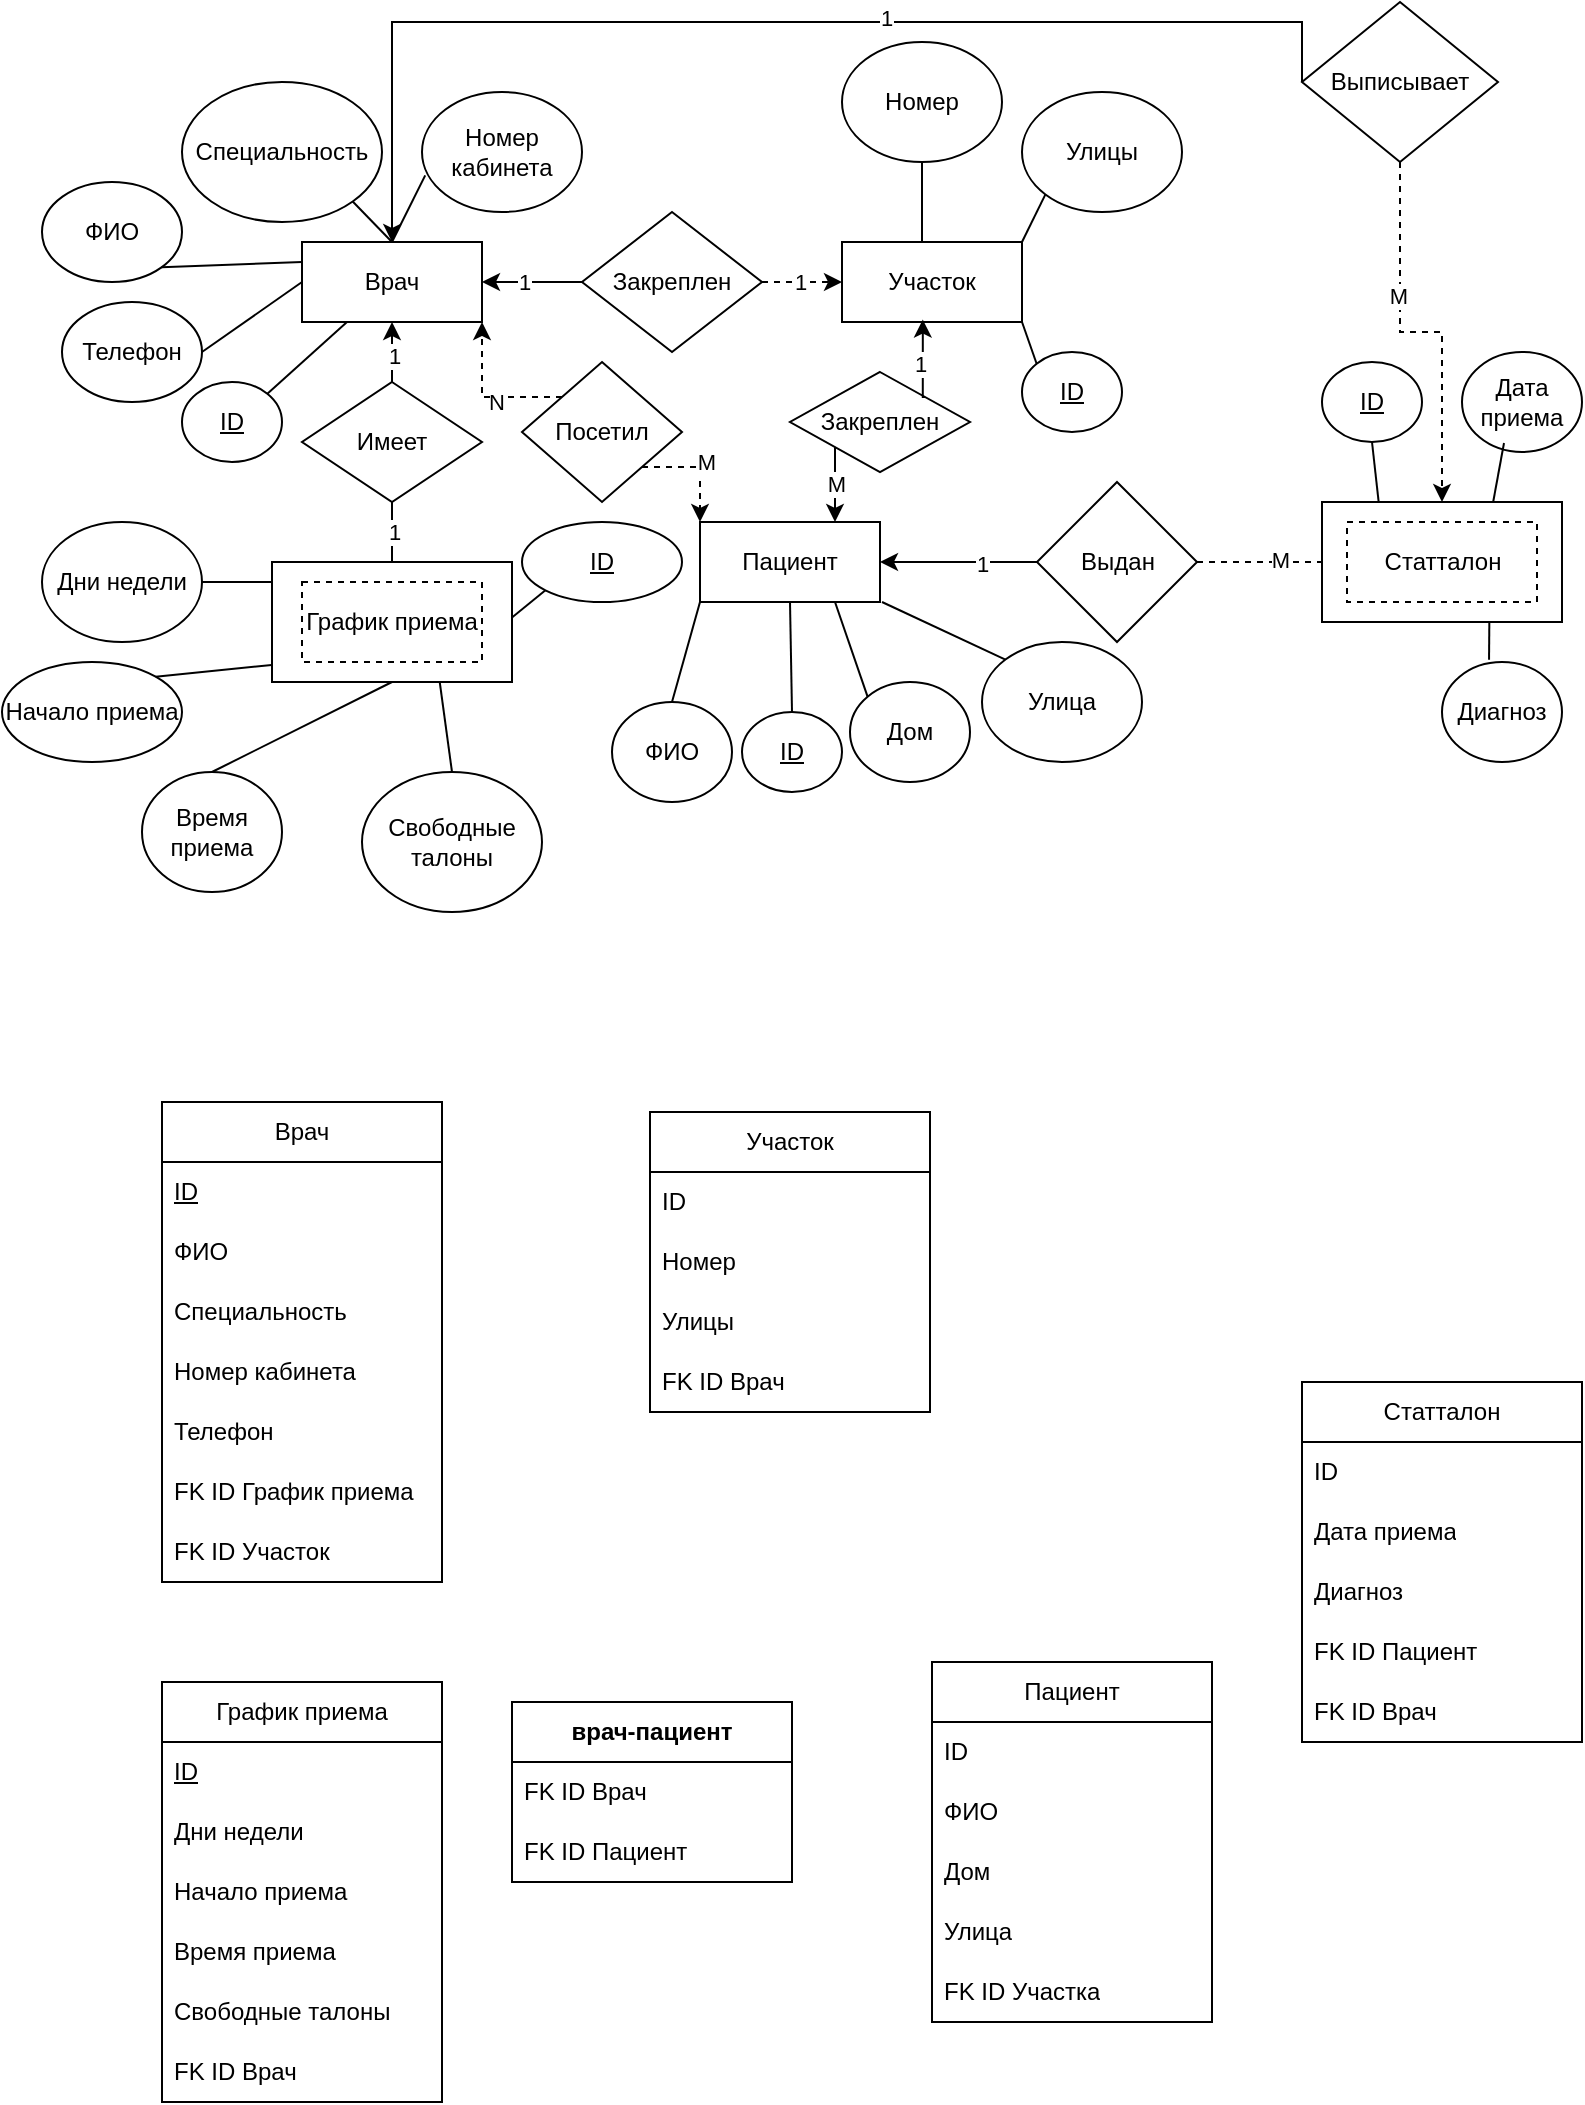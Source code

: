 <mxfile version="28.2.1">
  <diagram name="Страница — 1" id="8ma9KyARYrbKn6qlZUvq">
    <mxGraphModel dx="1426" dy="764" grid="1" gridSize="10" guides="1" tooltips="1" connect="1" arrows="1" fold="1" page="1" pageScale="1" pageWidth="827" pageHeight="1169" math="0" shadow="0">
      <root>
        <mxCell id="0" />
        <mxCell id="1" parent="0" />
        <mxCell id="dcq4fBxbvVX3s8oVDsdl-10" value="" style="endArrow=none;html=1;rounded=0;exitX=1;exitY=0.75;exitDx=0;exitDy=0;entryX=0;entryY=1;entryDx=0;entryDy=0;" parent="1" source="hVDHSrM-zefOUmls5H3F-15" target="dcq4fBxbvVX3s8oVDsdl-9" edge="1">
          <mxGeometry width="50" height="50" relative="1" as="geometry">
            <mxPoint x="365" y="390" as="sourcePoint" />
            <mxPoint x="379" y="340" as="targetPoint" />
          </mxGeometry>
        </mxCell>
        <mxCell id="hVDHSrM-zefOUmls5H3F-1" value="В&lt;span style=&quot;background-color: transparent; color: light-dark(rgb(0, 0, 0), rgb(255, 255, 255));&quot;&gt;рач&lt;/span&gt;" style="rounded=0;whiteSpace=wrap;html=1;" parent="1" vertex="1">
          <mxGeometry x="170" y="150" width="90" height="40" as="geometry" />
        </mxCell>
        <mxCell id="hVDHSrM-zefOUmls5H3F-2" value="Пациент" style="rounded=0;whiteSpace=wrap;html=1;" parent="1" vertex="1">
          <mxGeometry x="369" y="290" width="90" height="40" as="geometry" />
        </mxCell>
        <mxCell id="hVDHSrM-zefOUmls5H3F-3" value="Участок" style="rounded=0;whiteSpace=wrap;html=1;" parent="1" vertex="1">
          <mxGeometry x="440" y="150" width="90" height="40" as="geometry" />
        </mxCell>
        <mxCell id="hVDHSrM-zefOUmls5H3F-9" value="Специальность" style="ellipse;whiteSpace=wrap;html=1;" parent="1" vertex="1">
          <mxGeometry x="110" y="70" width="100" height="70" as="geometry" />
        </mxCell>
        <mxCell id="hVDHSrM-zefOUmls5H3F-11" value="" style="endArrow=none;html=1;rounded=0;exitX=0.5;exitY=0;exitDx=0;exitDy=0;entryX=1;entryY=1;entryDx=0;entryDy=0;" parent="1" source="hVDHSrM-zefOUmls5H3F-1" target="hVDHSrM-zefOUmls5H3F-9" edge="1">
          <mxGeometry width="50" height="50" relative="1" as="geometry">
            <mxPoint x="320" y="310" as="sourcePoint" />
            <mxPoint x="370" y="260" as="targetPoint" />
          </mxGeometry>
        </mxCell>
        <mxCell id="hVDHSrM-zefOUmls5H3F-17" value="ФИО" style="ellipse;whiteSpace=wrap;html=1;" parent="1" vertex="1">
          <mxGeometry x="40" y="120" width="70" height="50" as="geometry" />
        </mxCell>
        <mxCell id="hVDHSrM-zefOUmls5H3F-18" value="" style="endArrow=none;html=1;rounded=0;exitX=0;exitY=0.25;exitDx=0;exitDy=0;entryX=1;entryY=1;entryDx=0;entryDy=0;" parent="1" source="hVDHSrM-zefOUmls5H3F-1" target="hVDHSrM-zefOUmls5H3F-17" edge="1">
          <mxGeometry width="50" height="50" relative="1" as="geometry">
            <mxPoint x="101" y="323" as="sourcePoint" />
            <mxPoint x="80" y="300" as="targetPoint" />
          </mxGeometry>
        </mxCell>
        <mxCell id="hVDHSrM-zefOUmls5H3F-19" value="Телефон" style="ellipse;whiteSpace=wrap;html=1;" parent="1" vertex="1">
          <mxGeometry x="50" y="180" width="70" height="50" as="geometry" />
        </mxCell>
        <mxCell id="hVDHSrM-zefOUmls5H3F-20" value="" style="endArrow=none;html=1;rounded=0;exitX=0;exitY=0.5;exitDx=0;exitDy=0;entryX=1;entryY=0.5;entryDx=0;entryDy=0;" parent="1" source="hVDHSrM-zefOUmls5H3F-1" target="hVDHSrM-zefOUmls5H3F-19" edge="1">
          <mxGeometry width="50" height="50" relative="1" as="geometry">
            <mxPoint x="171" y="343" as="sourcePoint" />
            <mxPoint x="150" y="320" as="targetPoint" />
          </mxGeometry>
        </mxCell>
        <mxCell id="hVDHSrM-zefOUmls5H3F-21" value="Номер кабинета" style="ellipse;whiteSpace=wrap;html=1;" parent="1" vertex="1">
          <mxGeometry x="230" y="75" width="80" height="60" as="geometry" />
        </mxCell>
        <mxCell id="hVDHSrM-zefOUmls5H3F-22" value="" style="endArrow=none;html=1;rounded=0;exitX=0.5;exitY=0;exitDx=0;exitDy=0;entryX=0.02;entryY=0.695;entryDx=0;entryDy=0;entryPerimeter=0;" parent="1" source="hVDHSrM-zefOUmls5H3F-1" target="hVDHSrM-zefOUmls5H3F-21" edge="1">
          <mxGeometry width="50" height="50" relative="1" as="geometry">
            <mxPoint x="381" y="143" as="sourcePoint" />
            <mxPoint x="360" y="120" as="targetPoint" />
          </mxGeometry>
        </mxCell>
        <mxCell id="hVDHSrM-zefOUmls5H3F-23" value="Номер" style="ellipse;whiteSpace=wrap;html=1;" parent="1" vertex="1">
          <mxGeometry x="440" y="50" width="80" height="60" as="geometry" />
        </mxCell>
        <mxCell id="hVDHSrM-zefOUmls5H3F-24" value="" style="endArrow=none;html=1;rounded=0;entryX=0.5;entryY=1;entryDx=0;entryDy=0;" parent="1" target="hVDHSrM-zefOUmls5H3F-23" edge="1">
          <mxGeometry width="50" height="50" relative="1" as="geometry">
            <mxPoint x="480" y="150" as="sourcePoint" />
            <mxPoint x="550" y="130" as="targetPoint" />
          </mxGeometry>
        </mxCell>
        <mxCell id="hVDHSrM-zefOUmls5H3F-25" value="Улицы" style="ellipse;whiteSpace=wrap;html=1;" parent="1" vertex="1">
          <mxGeometry x="530" y="75" width="80" height="60" as="geometry" />
        </mxCell>
        <mxCell id="hVDHSrM-zefOUmls5H3F-26" value="" style="endArrow=none;html=1;rounded=0;exitX=1;exitY=0;exitDx=0;exitDy=0;entryX=0;entryY=1;entryDx=0;entryDy=0;" parent="1" source="hVDHSrM-zefOUmls5H3F-3" target="hVDHSrM-zefOUmls5H3F-25" edge="1">
          <mxGeometry width="50" height="50" relative="1" as="geometry">
            <mxPoint x="591" y="283" as="sourcePoint" />
            <mxPoint x="570" y="260" as="targetPoint" />
          </mxGeometry>
        </mxCell>
        <mxCell id="hVDHSrM-zefOUmls5H3F-27" value="Дом" style="ellipse;whiteSpace=wrap;html=1;" parent="1" vertex="1">
          <mxGeometry x="444" y="370" width="60" height="50" as="geometry" />
        </mxCell>
        <mxCell id="hVDHSrM-zefOUmls5H3F-28" value="" style="endArrow=none;html=1;rounded=0;exitX=0.75;exitY=1;exitDx=0;exitDy=0;entryX=0;entryY=0;entryDx=0;entryDy=0;" parent="1" source="hVDHSrM-zefOUmls5H3F-2" target="hVDHSrM-zefOUmls5H3F-27" edge="1">
          <mxGeometry width="50" height="50" relative="1" as="geometry">
            <mxPoint x="441" y="273" as="sourcePoint" />
            <mxPoint x="420" y="250" as="targetPoint" />
          </mxGeometry>
        </mxCell>
        <mxCell id="hVDHSrM-zefOUmls5H3F-31" style="edgeStyle=orthogonalEdgeStyle;rounded=0;orthogonalLoop=1;jettySize=auto;html=1;exitX=1;exitY=0.5;exitDx=0;exitDy=0;entryX=0;entryY=0.5;entryDx=0;entryDy=0;dashed=1;" parent="1" source="hVDHSrM-zefOUmls5H3F-29" target="hVDHSrM-zefOUmls5H3F-3" edge="1">
          <mxGeometry relative="1" as="geometry" />
        </mxCell>
        <mxCell id="hVDHSrM-zefOUmls5H3F-34" value="1" style="edgeLabel;html=1;align=center;verticalAlign=middle;resizable=0;points=[];" parent="hVDHSrM-zefOUmls5H3F-31" vertex="1" connectable="0">
          <mxGeometry x="-0.06" relative="1" as="geometry">
            <mxPoint as="offset" />
          </mxGeometry>
        </mxCell>
        <mxCell id="hVDHSrM-zefOUmls5H3F-32" style="edgeStyle=orthogonalEdgeStyle;rounded=0;orthogonalLoop=1;jettySize=auto;html=1;exitX=0;exitY=0.5;exitDx=0;exitDy=0;entryX=1;entryY=0.5;entryDx=0;entryDy=0;" parent="1" source="hVDHSrM-zefOUmls5H3F-29" target="hVDHSrM-zefOUmls5H3F-1" edge="1">
          <mxGeometry relative="1" as="geometry" />
        </mxCell>
        <mxCell id="hVDHSrM-zefOUmls5H3F-33" value="1" style="edgeLabel;html=1;align=center;verticalAlign=middle;resizable=0;points=[];" parent="hVDHSrM-zefOUmls5H3F-32" vertex="1" connectable="0">
          <mxGeometry x="0.184" relative="1" as="geometry">
            <mxPoint as="offset" />
          </mxGeometry>
        </mxCell>
        <mxCell id="hVDHSrM-zefOUmls5H3F-29" value="Закреплен" style="rhombus;whiteSpace=wrap;html=1;" parent="1" vertex="1">
          <mxGeometry x="310" y="135" width="90" height="70" as="geometry" />
        </mxCell>
        <mxCell id="hVDHSrM-zefOUmls5H3F-36" value="&lt;u&gt;ID&lt;/u&gt;" style="ellipse;whiteSpace=wrap;html=1;" parent="1" vertex="1">
          <mxGeometry x="110" y="220" width="50" height="40" as="geometry" />
        </mxCell>
        <mxCell id="hVDHSrM-zefOUmls5H3F-37" value="" style="endArrow=none;html=1;rounded=0;exitX=1;exitY=0;exitDx=0;exitDy=0;entryX=0.25;entryY=1;entryDx=0;entryDy=0;" parent="1" source="hVDHSrM-zefOUmls5H3F-36" target="hVDHSrM-zefOUmls5H3F-1" edge="1">
          <mxGeometry width="50" height="50" relative="1" as="geometry">
            <mxPoint x="291" y="253" as="sourcePoint" />
            <mxPoint x="270" y="230" as="targetPoint" />
          </mxGeometry>
        </mxCell>
        <mxCell id="hVDHSrM-zefOUmls5H3F-38" value="&lt;u&gt;ID&lt;/u&gt;" style="ellipse;whiteSpace=wrap;html=1;" parent="1" vertex="1">
          <mxGeometry x="530" y="205" width="50" height="40" as="geometry" />
        </mxCell>
        <mxCell id="hVDHSrM-zefOUmls5H3F-39" value="" style="endArrow=none;html=1;rounded=0;exitX=1;exitY=1;exitDx=0;exitDy=0;entryX=0;entryY=0;entryDx=0;entryDy=0;" parent="1" source="hVDHSrM-zefOUmls5H3F-3" target="hVDHSrM-zefOUmls5H3F-38" edge="1">
          <mxGeometry width="50" height="50" relative="1" as="geometry">
            <mxPoint x="440" y="296" as="sourcePoint" />
            <mxPoint x="480" y="260" as="targetPoint" />
          </mxGeometry>
        </mxCell>
        <mxCell id="hVDHSrM-zefOUmls5H3F-40" value="Дни недели" style="ellipse;whiteSpace=wrap;html=1;" parent="1" vertex="1">
          <mxGeometry x="40" y="290" width="80" height="60" as="geometry" />
        </mxCell>
        <mxCell id="hVDHSrM-zefOUmls5H3F-41" value="" style="endArrow=none;html=1;rounded=0;exitX=1;exitY=0.5;exitDx=0;exitDy=0;entryX=0;entryY=0;entryDx=0;entryDy=0;" parent="1" source="hVDHSrM-zefOUmls5H3F-40" target="hVDHSrM-zefOUmls5H3F-15" edge="1">
          <mxGeometry width="50" height="50" relative="1" as="geometry">
            <mxPoint x="210" y="386" as="sourcePoint" />
            <mxPoint x="250" y="350" as="targetPoint" />
          </mxGeometry>
        </mxCell>
        <mxCell id="hVDHSrM-zefOUmls5H3F-42" value="Начало приема" style="ellipse;whiteSpace=wrap;html=1;" parent="1" vertex="1">
          <mxGeometry x="20" y="360" width="90" height="50" as="geometry" />
        </mxCell>
        <mxCell id="hVDHSrM-zefOUmls5H3F-43" value="" style="endArrow=none;html=1;rounded=0;exitX=0;exitY=1;exitDx=0;exitDy=0;entryX=1;entryY=0;entryDx=0;entryDy=0;" parent="1" source="hVDHSrM-zefOUmls5H3F-15" target="hVDHSrM-zefOUmls5H3F-42" edge="1">
          <mxGeometry width="50" height="50" relative="1" as="geometry">
            <mxPoint x="220" y="486" as="sourcePoint" />
            <mxPoint x="260" y="450" as="targetPoint" />
          </mxGeometry>
        </mxCell>
        <mxCell id="hVDHSrM-zefOUmls5H3F-44" value="Время приема" style="ellipse;whiteSpace=wrap;html=1;" parent="1" vertex="1">
          <mxGeometry x="90" y="415" width="70" height="60" as="geometry" />
        </mxCell>
        <mxCell id="hVDHSrM-zefOUmls5H3F-45" value="" style="endArrow=none;html=1;rounded=0;exitX=0.5;exitY=0;exitDx=0;exitDy=0;entryX=0.5;entryY=1;entryDx=0;entryDy=0;" parent="1" source="dcq4fBxbvVX3s8oVDsdl-6" target="hVDHSrM-zefOUmls5H3F-15" edge="1">
          <mxGeometry width="50" height="50" relative="1" as="geometry">
            <mxPoint x="230" y="486" as="sourcePoint" />
            <mxPoint x="270" y="450" as="targetPoint" />
          </mxGeometry>
        </mxCell>
        <mxCell id="hVDHSrM-zefOUmls5H3F-47" style="edgeStyle=orthogonalEdgeStyle;rounded=0;orthogonalLoop=1;jettySize=auto;html=1;exitX=0.5;exitY=1;exitDx=0;exitDy=0;entryX=0.5;entryY=0;entryDx=0;entryDy=0;" parent="1" source="hVDHSrM-zefOUmls5H3F-46" target="hVDHSrM-zefOUmls5H3F-15" edge="1">
          <mxGeometry relative="1" as="geometry" />
        </mxCell>
        <mxCell id="hVDHSrM-zefOUmls5H3F-50" value="1" style="edgeLabel;html=1;align=center;verticalAlign=middle;resizable=0;points=[];" parent="hVDHSrM-zefOUmls5H3F-47" vertex="1" connectable="0">
          <mxGeometry x="-0.24" y="1" relative="1" as="geometry">
            <mxPoint as="offset" />
          </mxGeometry>
        </mxCell>
        <mxCell id="hVDHSrM-zefOUmls5H3F-48" style="edgeStyle=orthogonalEdgeStyle;rounded=0;orthogonalLoop=1;jettySize=auto;html=1;exitX=0.5;exitY=0;exitDx=0;exitDy=0;entryX=0.5;entryY=1;entryDx=0;entryDy=0;" parent="1" source="hVDHSrM-zefOUmls5H3F-46" target="hVDHSrM-zefOUmls5H3F-1" edge="1">
          <mxGeometry relative="1" as="geometry" />
        </mxCell>
        <mxCell id="hVDHSrM-zefOUmls5H3F-49" value="1" style="edgeLabel;html=1;align=center;verticalAlign=middle;resizable=0;points=[];" parent="hVDHSrM-zefOUmls5H3F-48" vertex="1" connectable="0">
          <mxGeometry x="-0.093" y="-1" relative="1" as="geometry">
            <mxPoint as="offset" />
          </mxGeometry>
        </mxCell>
        <mxCell id="hVDHSrM-zefOUmls5H3F-46" value="Имеет" style="rhombus;whiteSpace=wrap;html=1;" parent="1" vertex="1">
          <mxGeometry x="170" y="220" width="90" height="60" as="geometry" />
        </mxCell>
        <mxCell id="hVDHSrM-zefOUmls5H3F-51" value="ФИО" style="ellipse;whiteSpace=wrap;html=1;" parent="1" vertex="1">
          <mxGeometry x="325" y="380" width="60" height="50" as="geometry" />
        </mxCell>
        <mxCell id="hVDHSrM-zefOUmls5H3F-52" value="" style="endArrow=none;html=1;rounded=0;exitX=0.5;exitY=0;exitDx=0;exitDy=0;entryX=0;entryY=1;entryDx=0;entryDy=0;" parent="1" source="hVDHSrM-zefOUmls5H3F-51" target="hVDHSrM-zefOUmls5H3F-2" edge="1">
          <mxGeometry width="50" height="50" relative="1" as="geometry">
            <mxPoint x="450" y="456" as="sourcePoint" />
            <mxPoint x="490" y="420" as="targetPoint" />
          </mxGeometry>
        </mxCell>
        <mxCell id="hVDHSrM-zefOUmls5H3F-53" value="&lt;u&gt;ID&lt;/u&gt;" style="ellipse;whiteSpace=wrap;html=1;" parent="1" vertex="1">
          <mxGeometry x="390" y="385" width="50" height="40" as="geometry" />
        </mxCell>
        <mxCell id="hVDHSrM-zefOUmls5H3F-54" value="" style="endArrow=none;html=1;rounded=0;exitX=0.5;exitY=0;exitDx=0;exitDy=0;entryX=0.5;entryY=1;entryDx=0;entryDy=0;" parent="1" source="hVDHSrM-zefOUmls5H3F-53" target="hVDHSrM-zefOUmls5H3F-2" edge="1">
          <mxGeometry width="50" height="50" relative="1" as="geometry">
            <mxPoint x="530" y="366" as="sourcePoint" />
            <mxPoint x="570" y="330" as="targetPoint" />
          </mxGeometry>
        </mxCell>
        <mxCell id="hVDHSrM-zefOUmls5H3F-64" style="edgeStyle=orthogonalEdgeStyle;rounded=0;orthogonalLoop=1;jettySize=auto;html=1;exitX=0;exitY=1;exitDx=0;exitDy=0;entryX=0.75;entryY=0;entryDx=0;entryDy=0;" parent="1" source="hVDHSrM-zefOUmls5H3F-55" target="hVDHSrM-zefOUmls5H3F-2" edge="1">
          <mxGeometry relative="1" as="geometry" />
        </mxCell>
        <mxCell id="hVDHSrM-zefOUmls5H3F-65" value="M" style="edgeLabel;html=1;align=center;verticalAlign=middle;resizable=0;points=[];" parent="hVDHSrM-zefOUmls5H3F-64" vertex="1" connectable="0">
          <mxGeometry x="-0.045" relative="1" as="geometry">
            <mxPoint as="offset" />
          </mxGeometry>
        </mxCell>
        <mxCell id="hVDHSrM-zefOUmls5H3F-55" value="Закреплен" style="rhombus;whiteSpace=wrap;html=1;" parent="1" vertex="1">
          <mxGeometry x="414" y="215" width="90" height="50" as="geometry" />
        </mxCell>
        <mxCell id="hVDHSrM-zefOUmls5H3F-63" style="edgeStyle=orthogonalEdgeStyle;rounded=0;orthogonalLoop=1;jettySize=auto;html=1;exitX=1;exitY=0;exitDx=0;exitDy=0;entryX=0.449;entryY=0.97;entryDx=0;entryDy=0;entryPerimeter=0;" parent="1" source="hVDHSrM-zefOUmls5H3F-55" target="hVDHSrM-zefOUmls5H3F-3" edge="1">
          <mxGeometry relative="1" as="geometry" />
        </mxCell>
        <mxCell id="hVDHSrM-zefOUmls5H3F-66" value="1" style="edgeLabel;html=1;align=center;verticalAlign=middle;resizable=0;points=[];" parent="hVDHSrM-zefOUmls5H3F-63" vertex="1" connectable="0">
          <mxGeometry x="-0.085" y="2" relative="1" as="geometry">
            <mxPoint as="offset" />
          </mxGeometry>
        </mxCell>
        <mxCell id="hVDHSrM-zefOUmls5H3F-68" style="edgeStyle=orthogonalEdgeStyle;rounded=0;orthogonalLoop=1;jettySize=auto;html=1;exitX=0;exitY=0;exitDx=0;exitDy=0;entryX=1;entryY=1;entryDx=0;entryDy=0;dashed=1;" parent="1" source="hVDHSrM-zefOUmls5H3F-67" target="hVDHSrM-zefOUmls5H3F-1" edge="1">
          <mxGeometry relative="1" as="geometry" />
        </mxCell>
        <mxCell id="hVDHSrM-zefOUmls5H3F-71" value="N" style="edgeLabel;html=1;align=center;verticalAlign=middle;resizable=0;points=[];" parent="hVDHSrM-zefOUmls5H3F-68" vertex="1" connectable="0">
          <mxGeometry x="-0.143" y="2" relative="1" as="geometry">
            <mxPoint as="offset" />
          </mxGeometry>
        </mxCell>
        <mxCell id="hVDHSrM-zefOUmls5H3F-69" style="edgeStyle=orthogonalEdgeStyle;rounded=0;orthogonalLoop=1;jettySize=auto;html=1;exitX=1;exitY=1;exitDx=0;exitDy=0;entryX=0;entryY=0;entryDx=0;entryDy=0;dashed=1;" parent="1" source="hVDHSrM-zefOUmls5H3F-67" target="hVDHSrM-zefOUmls5H3F-2" edge="1">
          <mxGeometry relative="1" as="geometry" />
        </mxCell>
        <mxCell id="hVDHSrM-zefOUmls5H3F-70" value="M" style="edgeLabel;html=1;align=center;verticalAlign=middle;resizable=0;points=[];" parent="hVDHSrM-zefOUmls5H3F-69" vertex="1" connectable="0">
          <mxGeometry x="0.027" y="4" relative="1" as="geometry">
            <mxPoint x="-1" y="-3" as="offset" />
          </mxGeometry>
        </mxCell>
        <mxCell id="hVDHSrM-zefOUmls5H3F-67" value="Посетил" style="rhombus;whiteSpace=wrap;html=1;" parent="1" vertex="1">
          <mxGeometry x="280" y="210" width="80" height="70" as="geometry" />
        </mxCell>
        <mxCell id="hVDHSrM-zefOUmls5H3F-73" style="edgeStyle=orthogonalEdgeStyle;rounded=0;orthogonalLoop=1;jettySize=auto;html=1;exitX=0;exitY=0.5;exitDx=0;exitDy=0;entryX=1;entryY=0.5;entryDx=0;entryDy=0;" parent="1" source="hVDHSrM-zefOUmls5H3F-72" target="hVDHSrM-zefOUmls5H3F-2" edge="1">
          <mxGeometry relative="1" as="geometry" />
        </mxCell>
        <mxCell id="hVDHSrM-zefOUmls5H3F-77" value="1" style="edgeLabel;html=1;align=center;verticalAlign=middle;resizable=0;points=[];" parent="hVDHSrM-zefOUmls5H3F-73" vertex="1" connectable="0">
          <mxGeometry x="-0.304" y="1" relative="1" as="geometry">
            <mxPoint as="offset" />
          </mxGeometry>
        </mxCell>
        <mxCell id="hVDHSrM-zefOUmls5H3F-74" style="edgeStyle=orthogonalEdgeStyle;rounded=0;orthogonalLoop=1;jettySize=auto;html=1;exitX=1;exitY=0.5;exitDx=0;exitDy=0;entryX=0;entryY=0.5;entryDx=0;entryDy=0;dashed=1;" parent="1" source="hVDHSrM-zefOUmls5H3F-72" target="hVDHSrM-zefOUmls5H3F-8" edge="1">
          <mxGeometry relative="1" as="geometry" />
        </mxCell>
        <mxCell id="hVDHSrM-zefOUmls5H3F-78" value="M" style="edgeLabel;html=1;align=center;verticalAlign=middle;resizable=0;points=[];" parent="hVDHSrM-zefOUmls5H3F-74" vertex="1" connectable="0">
          <mxGeometry x="0.108" y="1" relative="1" as="geometry">
            <mxPoint as="offset" />
          </mxGeometry>
        </mxCell>
        <mxCell id="hVDHSrM-zefOUmls5H3F-72" value="Выдан" style="rhombus;whiteSpace=wrap;html=1;" parent="1" vertex="1">
          <mxGeometry x="537.5" y="270" width="80" height="80" as="geometry" />
        </mxCell>
        <mxCell id="hVDHSrM-zefOUmls5H3F-79" value="&lt;u&gt;ID&lt;/u&gt;" style="ellipse;whiteSpace=wrap;html=1;" parent="1" vertex="1">
          <mxGeometry x="680" y="210" width="50" height="40" as="geometry" />
        </mxCell>
        <mxCell id="hVDHSrM-zefOUmls5H3F-80" value="" style="endArrow=none;html=1;rounded=0;exitX=0.177;exitY=-0.029;exitDx=0;exitDy=0;entryX=0.5;entryY=1;entryDx=0;entryDy=0;exitPerimeter=0;" parent="1" source="hVDHSrM-zefOUmls5H3F-8" target="hVDHSrM-zefOUmls5H3F-79" edge="1">
          <mxGeometry width="50" height="50" relative="1" as="geometry">
            <mxPoint x="641" y="435" as="sourcePoint" />
            <mxPoint x="640" y="380" as="targetPoint" />
          </mxGeometry>
        </mxCell>
        <mxCell id="hVDHSrM-zefOUmls5H3F-81" value="Дата приема" style="ellipse;whiteSpace=wrap;html=1;" parent="1" vertex="1">
          <mxGeometry x="750" y="205" width="60" height="50" as="geometry" />
        </mxCell>
        <mxCell id="hVDHSrM-zefOUmls5H3F-82" value="Диагноз" style="ellipse;whiteSpace=wrap;html=1;" parent="1" vertex="1">
          <mxGeometry x="740" y="360" width="60" height="50" as="geometry" />
        </mxCell>
        <mxCell id="hVDHSrM-zefOUmls5H3F-83" value="" style="endArrow=none;html=1;rounded=0;exitX=0.75;exitY=1;exitDx=0;exitDy=0;entryX=0.392;entryY=-0.023;entryDx=0;entryDy=0;entryPerimeter=0;" parent="1" source="hVDHSrM-zefOUmls5H3F-8" target="hVDHSrM-zefOUmls5H3F-82" edge="1">
          <mxGeometry width="50" height="50" relative="1" as="geometry">
            <mxPoint x="752" y="479" as="sourcePoint" />
            <mxPoint x="750" y="440" as="targetPoint" />
          </mxGeometry>
        </mxCell>
        <mxCell id="hVDHSrM-zefOUmls5H3F-84" value="" style="endArrow=none;html=1;rounded=0;exitX=0.75;exitY=0;exitDx=0;exitDy=0;entryX=0.35;entryY=0.91;entryDx=0;entryDy=0;entryPerimeter=0;" parent="1" source="hVDHSrM-zefOUmls5H3F-8" target="hVDHSrM-zefOUmls5H3F-81" edge="1">
          <mxGeometry width="50" height="50" relative="1" as="geometry">
            <mxPoint x="702" y="499" as="sourcePoint" />
            <mxPoint x="700" y="460" as="targetPoint" />
          </mxGeometry>
        </mxCell>
        <mxCell id="hVDHSrM-zefOUmls5H3F-86" value="Свободные талоны" style="ellipse;whiteSpace=wrap;html=1;" parent="1" vertex="1">
          <mxGeometry x="200" y="415" width="90" height="70" as="geometry" />
        </mxCell>
        <mxCell id="hVDHSrM-zefOUmls5H3F-87" value="" style="endArrow=none;html=1;rounded=0;exitX=0.75;exitY=1;exitDx=0;exitDy=0;entryX=0.5;entryY=0;entryDx=0;entryDy=0;" parent="1" source="hVDHSrM-zefOUmls5H3F-15" target="hVDHSrM-zefOUmls5H3F-86" edge="1">
          <mxGeometry width="50" height="50" relative="1" as="geometry">
            <mxPoint x="260" y="645" as="sourcePoint" />
            <mxPoint x="350" y="590" as="targetPoint" />
          </mxGeometry>
        </mxCell>
        <mxCell id="dcq4fBxbvVX3s8oVDsdl-5" value="" style="rounded=0;whiteSpace=wrap;html=1;" parent="1" vertex="1">
          <mxGeometry x="680" y="280" width="120" height="60" as="geometry" />
        </mxCell>
        <mxCell id="hVDHSrM-zefOUmls5H3F-8" value="Статталон" style="rounded=0;whiteSpace=wrap;html=1;dashed=1;" parent="1" vertex="1">
          <mxGeometry x="692.5" y="290" width="95" height="40" as="geometry" />
        </mxCell>
        <mxCell id="dcq4fBxbvVX3s8oVDsdl-7" value="" style="endArrow=none;html=1;rounded=0;exitX=0.5;exitY=0;exitDx=0;exitDy=0;entryX=0.5;entryY=1;entryDx=0;entryDy=0;" parent="1" source="hVDHSrM-zefOUmls5H3F-44" target="dcq4fBxbvVX3s8oVDsdl-6" edge="1">
          <mxGeometry width="50" height="50" relative="1" as="geometry">
            <mxPoint x="125" y="415" as="sourcePoint" />
            <mxPoint x="215" y="360" as="targetPoint" />
          </mxGeometry>
        </mxCell>
        <mxCell id="dcq4fBxbvVX3s8oVDsdl-6" value="" style="rounded=0;whiteSpace=wrap;html=1;" parent="1" vertex="1">
          <mxGeometry x="155" y="310" width="120" height="60" as="geometry" />
        </mxCell>
        <mxCell id="hVDHSrM-zefOUmls5H3F-15" value="График приема" style="rounded=0;whiteSpace=wrap;html=1;dashed=1;" parent="1" vertex="1">
          <mxGeometry x="170" y="320" width="90" height="40" as="geometry" />
        </mxCell>
        <mxCell id="dcq4fBxbvVX3s8oVDsdl-9" value="&lt;u&gt;ID&lt;/u&gt;" style="ellipse;whiteSpace=wrap;html=1;" parent="1" vertex="1">
          <mxGeometry x="280" y="290" width="80" height="40" as="geometry" />
        </mxCell>
        <mxCell id="dcq4fBxbvVX3s8oVDsdl-13" style="edgeStyle=orthogonalEdgeStyle;rounded=0;orthogonalLoop=1;jettySize=auto;html=1;exitX=0;exitY=0.5;exitDx=0;exitDy=0;entryX=0.5;entryY=0;entryDx=0;entryDy=0;" parent="1" source="dcq4fBxbvVX3s8oVDsdl-11" target="hVDHSrM-zefOUmls5H3F-1" edge="1">
          <mxGeometry relative="1" as="geometry">
            <Array as="points">
              <mxPoint x="670" y="40" />
              <mxPoint x="215" y="40" />
            </Array>
          </mxGeometry>
        </mxCell>
        <mxCell id="dcq4fBxbvVX3s8oVDsdl-14" value="1" style="edgeLabel;html=1;align=center;verticalAlign=middle;resizable=0;points=[];" parent="dcq4fBxbvVX3s8oVDsdl-13" vertex="1" connectable="0">
          <mxGeometry x="-0.2" y="-2" relative="1" as="geometry">
            <mxPoint as="offset" />
          </mxGeometry>
        </mxCell>
        <mxCell id="dcq4fBxbvVX3s8oVDsdl-17" style="edgeStyle=orthogonalEdgeStyle;rounded=0;orthogonalLoop=1;jettySize=auto;html=1;exitX=0.5;exitY=1;exitDx=0;exitDy=0;dashed=1;" parent="1" source="dcq4fBxbvVX3s8oVDsdl-11" target="dcq4fBxbvVX3s8oVDsdl-5" edge="1">
          <mxGeometry relative="1" as="geometry" />
        </mxCell>
        <mxCell id="dcq4fBxbvVX3s8oVDsdl-18" value="M" style="edgeLabel;html=1;align=center;verticalAlign=middle;resizable=0;points=[];" parent="dcq4fBxbvVX3s8oVDsdl-17" vertex="1" connectable="0">
          <mxGeometry x="-0.298" y="-1" relative="1" as="geometry">
            <mxPoint as="offset" />
          </mxGeometry>
        </mxCell>
        <mxCell id="dcq4fBxbvVX3s8oVDsdl-11" value="Выписывает" style="rhombus;whiteSpace=wrap;html=1;" parent="1" vertex="1">
          <mxGeometry x="670" y="30" width="98" height="80" as="geometry" />
        </mxCell>
        <mxCell id="f_rS3gfExiS5bUMsGlVi-40" value="Врач" style="swimlane;fontStyle=0;childLayout=stackLayout;horizontal=1;startSize=30;horizontalStack=0;resizeParent=1;resizeParentMax=0;resizeLast=0;collapsible=1;marginBottom=0;whiteSpace=wrap;html=1;" parent="1" vertex="1">
          <mxGeometry x="100" y="580" width="140" height="240" as="geometry" />
        </mxCell>
        <mxCell id="f_rS3gfExiS5bUMsGlVi-41" value="&lt;u&gt;ID&lt;/u&gt;" style="text;strokeColor=none;fillColor=none;align=left;verticalAlign=middle;spacingLeft=4;spacingRight=4;overflow=hidden;points=[[0,0.5],[1,0.5]];portConstraint=eastwest;rotatable=0;whiteSpace=wrap;html=1;" parent="f_rS3gfExiS5bUMsGlVi-40" vertex="1">
          <mxGeometry y="30" width="140" height="30" as="geometry" />
        </mxCell>
        <mxCell id="f_rS3gfExiS5bUMsGlVi-42" value="ФИО" style="text;strokeColor=none;fillColor=none;align=left;verticalAlign=middle;spacingLeft=4;spacingRight=4;overflow=hidden;points=[[0,0.5],[1,0.5]];portConstraint=eastwest;rotatable=0;whiteSpace=wrap;html=1;" parent="f_rS3gfExiS5bUMsGlVi-40" vertex="1">
          <mxGeometry y="60" width="140" height="30" as="geometry" />
        </mxCell>
        <mxCell id="f_rS3gfExiS5bUMsGlVi-43" value="Специальность" style="text;strokeColor=none;fillColor=none;align=left;verticalAlign=middle;spacingLeft=4;spacingRight=4;overflow=hidden;points=[[0,0.5],[1,0.5]];portConstraint=eastwest;rotatable=0;whiteSpace=wrap;html=1;" parent="f_rS3gfExiS5bUMsGlVi-40" vertex="1">
          <mxGeometry y="90" width="140" height="30" as="geometry" />
        </mxCell>
        <mxCell id="f_rS3gfExiS5bUMsGlVi-44" value="Номер кабинета" style="text;strokeColor=none;fillColor=none;align=left;verticalAlign=middle;spacingLeft=4;spacingRight=4;overflow=hidden;points=[[0,0.5],[1,0.5]];portConstraint=eastwest;rotatable=0;whiteSpace=wrap;html=1;" parent="f_rS3gfExiS5bUMsGlVi-40" vertex="1">
          <mxGeometry y="120" width="140" height="30" as="geometry" />
        </mxCell>
        <mxCell id="f_rS3gfExiS5bUMsGlVi-45" value="Телефон" style="text;strokeColor=none;fillColor=none;align=left;verticalAlign=middle;spacingLeft=4;spacingRight=4;overflow=hidden;points=[[0,0.5],[1,0.5]];portConstraint=eastwest;rotatable=0;whiteSpace=wrap;html=1;" parent="f_rS3gfExiS5bUMsGlVi-40" vertex="1">
          <mxGeometry y="150" width="140" height="30" as="geometry" />
        </mxCell>
        <mxCell id="f_rS3gfExiS5bUMsGlVi-70" value="FK ID График приема" style="text;strokeColor=none;fillColor=none;align=left;verticalAlign=middle;spacingLeft=4;spacingRight=4;overflow=hidden;points=[[0,0.5],[1,0.5]];portConstraint=eastwest;rotatable=0;whiteSpace=wrap;html=1;" parent="f_rS3gfExiS5bUMsGlVi-40" vertex="1">
          <mxGeometry y="180" width="140" height="30" as="geometry" />
        </mxCell>
        <mxCell id="f_rS3gfExiS5bUMsGlVi-76" value="FK ID Участок" style="text;strokeColor=none;fillColor=none;align=left;verticalAlign=middle;spacingLeft=4;spacingRight=4;overflow=hidden;points=[[0,0.5],[1,0.5]];portConstraint=eastwest;rotatable=0;whiteSpace=wrap;html=1;" parent="f_rS3gfExiS5bUMsGlVi-40" vertex="1">
          <mxGeometry y="210" width="140" height="30" as="geometry" />
        </mxCell>
        <mxCell id="f_rS3gfExiS5bUMsGlVi-46" value="Участок" style="swimlane;fontStyle=0;childLayout=stackLayout;horizontal=1;startSize=30;horizontalStack=0;resizeParent=1;resizeParentMax=0;resizeLast=0;collapsible=1;marginBottom=0;whiteSpace=wrap;html=1;" parent="1" vertex="1">
          <mxGeometry x="344" y="585" width="140" height="150" as="geometry" />
        </mxCell>
        <mxCell id="f_rS3gfExiS5bUMsGlVi-47" value="ID" style="text;strokeColor=none;fillColor=none;align=left;verticalAlign=middle;spacingLeft=4;spacingRight=4;overflow=hidden;points=[[0,0.5],[1,0.5]];portConstraint=eastwest;rotatable=0;whiteSpace=wrap;html=1;" parent="f_rS3gfExiS5bUMsGlVi-46" vertex="1">
          <mxGeometry y="30" width="140" height="30" as="geometry" />
        </mxCell>
        <mxCell id="f_rS3gfExiS5bUMsGlVi-48" value="Номер" style="text;strokeColor=none;fillColor=none;align=left;verticalAlign=middle;spacingLeft=4;spacingRight=4;overflow=hidden;points=[[0,0.5],[1,0.5]];portConstraint=eastwest;rotatable=0;whiteSpace=wrap;html=1;" parent="f_rS3gfExiS5bUMsGlVi-46" vertex="1">
          <mxGeometry y="60" width="140" height="30" as="geometry" />
        </mxCell>
        <mxCell id="f_rS3gfExiS5bUMsGlVi-49" value="Улицы" style="text;strokeColor=none;fillColor=none;align=left;verticalAlign=middle;spacingLeft=4;spacingRight=4;overflow=hidden;points=[[0,0.5],[1,0.5]];portConstraint=eastwest;rotatable=0;whiteSpace=wrap;html=1;" parent="f_rS3gfExiS5bUMsGlVi-46" vertex="1">
          <mxGeometry y="90" width="140" height="30" as="geometry" />
        </mxCell>
        <mxCell id="f_rS3gfExiS5bUMsGlVi-75" value="FK ID Врач" style="text;strokeColor=none;fillColor=none;align=left;verticalAlign=middle;spacingLeft=4;spacingRight=4;overflow=hidden;points=[[0,0.5],[1,0.5]];portConstraint=eastwest;rotatable=0;whiteSpace=wrap;html=1;" parent="f_rS3gfExiS5bUMsGlVi-46" vertex="1">
          <mxGeometry y="120" width="140" height="30" as="geometry" />
        </mxCell>
        <mxCell id="f_rS3gfExiS5bUMsGlVi-52" value="Статталон" style="swimlane;fontStyle=0;childLayout=stackLayout;horizontal=1;startSize=30;horizontalStack=0;resizeParent=1;resizeParentMax=0;resizeLast=0;collapsible=1;marginBottom=0;whiteSpace=wrap;html=1;" parent="1" vertex="1">
          <mxGeometry x="670" y="720" width="140" height="180" as="geometry" />
        </mxCell>
        <mxCell id="f_rS3gfExiS5bUMsGlVi-53" value="ID" style="text;strokeColor=none;fillColor=none;align=left;verticalAlign=middle;spacingLeft=4;spacingRight=4;overflow=hidden;points=[[0,0.5],[1,0.5]];portConstraint=eastwest;rotatable=0;whiteSpace=wrap;html=1;" parent="f_rS3gfExiS5bUMsGlVi-52" vertex="1">
          <mxGeometry y="30" width="140" height="30" as="geometry" />
        </mxCell>
        <mxCell id="f_rS3gfExiS5bUMsGlVi-54" value="Дата приема" style="text;strokeColor=none;fillColor=none;align=left;verticalAlign=middle;spacingLeft=4;spacingRight=4;overflow=hidden;points=[[0,0.5],[1,0.5]];portConstraint=eastwest;rotatable=0;whiteSpace=wrap;html=1;" parent="f_rS3gfExiS5bUMsGlVi-52" vertex="1">
          <mxGeometry y="60" width="140" height="30" as="geometry" />
        </mxCell>
        <mxCell id="f_rS3gfExiS5bUMsGlVi-55" value="Диагноз" style="text;strokeColor=none;fillColor=none;align=left;verticalAlign=middle;spacingLeft=4;spacingRight=4;overflow=hidden;points=[[0,0.5],[1,0.5]];portConstraint=eastwest;rotatable=0;whiteSpace=wrap;html=1;" parent="f_rS3gfExiS5bUMsGlVi-52" vertex="1">
          <mxGeometry y="90" width="140" height="30" as="geometry" />
        </mxCell>
        <mxCell id="bO71kq1Kw3lCX42-NqAK-4" value="FK ID Пациент" style="text;strokeColor=none;fillColor=none;align=left;verticalAlign=middle;spacingLeft=4;spacingRight=4;overflow=hidden;points=[[0,0.5],[1,0.5]];portConstraint=eastwest;rotatable=0;whiteSpace=wrap;html=1;" vertex="1" parent="f_rS3gfExiS5bUMsGlVi-52">
          <mxGeometry y="120" width="140" height="30" as="geometry" />
        </mxCell>
        <mxCell id="bO71kq1Kw3lCX42-NqAK-7" value="FK ID Врач" style="text;strokeColor=none;fillColor=none;align=left;verticalAlign=middle;spacingLeft=4;spacingRight=4;overflow=hidden;points=[[0,0.5],[1,0.5]];portConstraint=eastwest;rotatable=0;whiteSpace=wrap;html=1;" vertex="1" parent="f_rS3gfExiS5bUMsGlVi-52">
          <mxGeometry y="150" width="140" height="30" as="geometry" />
        </mxCell>
        <mxCell id="f_rS3gfExiS5bUMsGlVi-58" value="Пациент" style="swimlane;fontStyle=0;childLayout=stackLayout;horizontal=1;startSize=30;horizontalStack=0;resizeParent=1;resizeParentMax=0;resizeLast=0;collapsible=1;marginBottom=0;whiteSpace=wrap;html=1;" parent="1" vertex="1">
          <mxGeometry x="485" y="860" width="140" height="180" as="geometry" />
        </mxCell>
        <mxCell id="f_rS3gfExiS5bUMsGlVi-59" value="ID" style="text;strokeColor=none;fillColor=none;align=left;verticalAlign=middle;spacingLeft=4;spacingRight=4;overflow=hidden;points=[[0,0.5],[1,0.5]];portConstraint=eastwest;rotatable=0;whiteSpace=wrap;html=1;" parent="f_rS3gfExiS5bUMsGlVi-58" vertex="1">
          <mxGeometry y="30" width="140" height="30" as="geometry" />
        </mxCell>
        <mxCell id="f_rS3gfExiS5bUMsGlVi-60" value="ФИО" style="text;strokeColor=none;fillColor=none;align=left;verticalAlign=middle;spacingLeft=4;spacingRight=4;overflow=hidden;points=[[0,0.5],[1,0.5]];portConstraint=eastwest;rotatable=0;whiteSpace=wrap;html=1;" parent="f_rS3gfExiS5bUMsGlVi-58" vertex="1">
          <mxGeometry y="60" width="140" height="30" as="geometry" />
        </mxCell>
        <mxCell id="f_rS3gfExiS5bUMsGlVi-80" value="Дом" style="text;strokeColor=none;fillColor=none;align=left;verticalAlign=middle;spacingLeft=4;spacingRight=4;overflow=hidden;points=[[0,0.5],[1,0.5]];portConstraint=eastwest;rotatable=0;whiteSpace=wrap;html=1;" parent="f_rS3gfExiS5bUMsGlVi-58" vertex="1">
          <mxGeometry y="90" width="140" height="30" as="geometry" />
        </mxCell>
        <mxCell id="f_rS3gfExiS5bUMsGlVi-81" value="Улица" style="text;strokeColor=none;fillColor=none;align=left;verticalAlign=middle;spacingLeft=4;spacingRight=4;overflow=hidden;points=[[0,0.5],[1,0.5]];portConstraint=eastwest;rotatable=0;whiteSpace=wrap;html=1;" parent="f_rS3gfExiS5bUMsGlVi-58" vertex="1">
          <mxGeometry y="120" width="140" height="30" as="geometry" />
        </mxCell>
        <mxCell id="bO71kq1Kw3lCX42-NqAK-6" value="FK ID Участка" style="text;strokeColor=none;fillColor=none;align=left;verticalAlign=middle;spacingLeft=4;spacingRight=4;overflow=hidden;points=[[0,0.5],[1,0.5]];portConstraint=eastwest;rotatable=0;whiteSpace=wrap;html=1;" vertex="1" parent="f_rS3gfExiS5bUMsGlVi-58">
          <mxGeometry y="150" width="140" height="30" as="geometry" />
        </mxCell>
        <mxCell id="f_rS3gfExiS5bUMsGlVi-64" value="График приема" style="swimlane;fontStyle=0;childLayout=stackLayout;horizontal=1;startSize=30;horizontalStack=0;resizeParent=1;resizeParentMax=0;resizeLast=0;collapsible=1;marginBottom=0;whiteSpace=wrap;html=1;" parent="1" vertex="1">
          <mxGeometry x="100" y="870" width="140" height="210" as="geometry" />
        </mxCell>
        <mxCell id="f_rS3gfExiS5bUMsGlVi-65" value="&lt;u&gt;ID&lt;/u&gt;" style="text;strokeColor=none;fillColor=none;align=left;verticalAlign=middle;spacingLeft=4;spacingRight=4;overflow=hidden;points=[[0,0.5],[1,0.5]];portConstraint=eastwest;rotatable=0;whiteSpace=wrap;html=1;" parent="f_rS3gfExiS5bUMsGlVi-64" vertex="1">
          <mxGeometry y="30" width="140" height="30" as="geometry" />
        </mxCell>
        <mxCell id="f_rS3gfExiS5bUMsGlVi-66" value="Дни недели" style="text;strokeColor=none;fillColor=none;align=left;verticalAlign=middle;spacingLeft=4;spacingRight=4;overflow=hidden;points=[[0,0.5],[1,0.5]];portConstraint=eastwest;rotatable=0;whiteSpace=wrap;html=1;" parent="f_rS3gfExiS5bUMsGlVi-64" vertex="1">
          <mxGeometry y="60" width="140" height="30" as="geometry" />
        </mxCell>
        <mxCell id="f_rS3gfExiS5bUMsGlVi-67" value="Начало приема" style="text;strokeColor=none;fillColor=none;align=left;verticalAlign=middle;spacingLeft=4;spacingRight=4;overflow=hidden;points=[[0,0.5],[1,0.5]];portConstraint=eastwest;rotatable=0;whiteSpace=wrap;html=1;" parent="f_rS3gfExiS5bUMsGlVi-64" vertex="1">
          <mxGeometry y="90" width="140" height="30" as="geometry" />
        </mxCell>
        <mxCell id="f_rS3gfExiS5bUMsGlVi-68" value="Время приема" style="text;strokeColor=none;fillColor=none;align=left;verticalAlign=middle;spacingLeft=4;spacingRight=4;overflow=hidden;points=[[0,0.5],[1,0.5]];portConstraint=eastwest;rotatable=0;whiteSpace=wrap;html=1;" parent="f_rS3gfExiS5bUMsGlVi-64" vertex="1">
          <mxGeometry y="120" width="140" height="30" as="geometry" />
        </mxCell>
        <mxCell id="f_rS3gfExiS5bUMsGlVi-69" value="Свободные талоны" style="text;strokeColor=none;fillColor=none;align=left;verticalAlign=middle;spacingLeft=4;spacingRight=4;overflow=hidden;points=[[0,0.5],[1,0.5]];portConstraint=eastwest;rotatable=0;whiteSpace=wrap;html=1;" parent="f_rS3gfExiS5bUMsGlVi-64" vertex="1">
          <mxGeometry y="150" width="140" height="30" as="geometry" />
        </mxCell>
        <mxCell id="bO71kq1Kw3lCX42-NqAK-1" value="FK ID Врач" style="text;strokeColor=none;fillColor=none;align=left;verticalAlign=middle;spacingLeft=4;spacingRight=4;overflow=hidden;points=[[0,0.5],[1,0.5]];portConstraint=eastwest;rotatable=0;whiteSpace=wrap;html=1;" vertex="1" parent="f_rS3gfExiS5bUMsGlVi-64">
          <mxGeometry y="180" width="140" height="30" as="geometry" />
        </mxCell>
        <mxCell id="f_rS3gfExiS5bUMsGlVi-77" value="Улица" style="ellipse;whiteSpace=wrap;html=1;" parent="1" vertex="1">
          <mxGeometry x="510" y="350" width="80" height="60" as="geometry" />
        </mxCell>
        <mxCell id="f_rS3gfExiS5bUMsGlVi-79" value="" style="endArrow=none;html=1;rounded=0;exitX=0;exitY=0;exitDx=0;exitDy=0;" parent="1" source="f_rS3gfExiS5bUMsGlVi-77" edge="1">
          <mxGeometry width="50" height="50" relative="1" as="geometry">
            <mxPoint x="560" y="490" as="sourcePoint" />
            <mxPoint x="460" y="330" as="targetPoint" />
          </mxGeometry>
        </mxCell>
        <mxCell id="bO71kq1Kw3lCX42-NqAK-12" value="&lt;span style=&quot;font-weight: 700;&quot;&gt;врач-пациент&lt;/span&gt;" style="swimlane;fontStyle=0;childLayout=stackLayout;horizontal=1;startSize=30;horizontalStack=0;resizeParent=1;resizeParentMax=0;resizeLast=0;collapsible=1;marginBottom=0;whiteSpace=wrap;html=1;" vertex="1" parent="1">
          <mxGeometry x="275" y="880" width="140" height="90" as="geometry" />
        </mxCell>
        <mxCell id="bO71kq1Kw3lCX42-NqAK-13" value="FK ID Врач" style="text;strokeColor=none;fillColor=none;align=left;verticalAlign=middle;spacingLeft=4;spacingRight=4;overflow=hidden;points=[[0,0.5],[1,0.5]];portConstraint=eastwest;rotatable=0;whiteSpace=wrap;html=1;" vertex="1" parent="bO71kq1Kw3lCX42-NqAK-12">
          <mxGeometry y="30" width="140" height="30" as="geometry" />
        </mxCell>
        <mxCell id="bO71kq1Kw3lCX42-NqAK-14" value="FK ID Пациент" style="text;strokeColor=none;fillColor=none;align=left;verticalAlign=middle;spacingLeft=4;spacingRight=4;overflow=hidden;points=[[0,0.5],[1,0.5]];portConstraint=eastwest;rotatable=0;whiteSpace=wrap;html=1;" vertex="1" parent="bO71kq1Kw3lCX42-NqAK-12">
          <mxGeometry y="60" width="140" height="30" as="geometry" />
        </mxCell>
      </root>
    </mxGraphModel>
  </diagram>
</mxfile>
